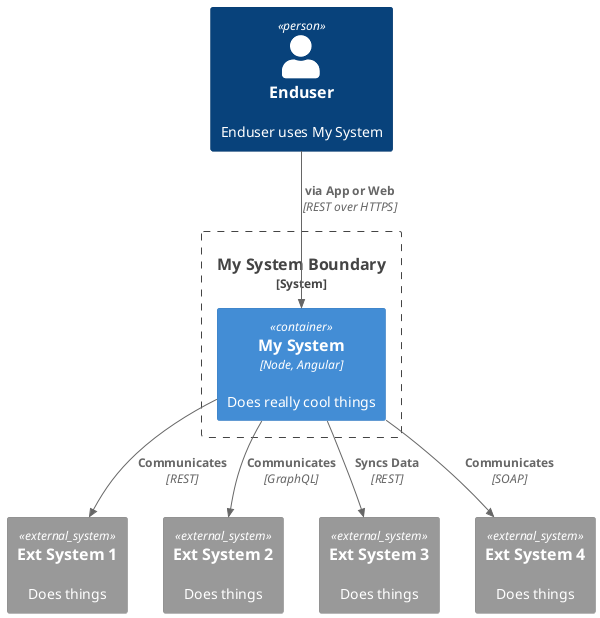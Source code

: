 
@startuml
!include <C4/C4_Container>


!unquoted procedure Person()
  Person(personAlias, "Enduser", "Enduser uses My System")
!endfunction

!unquoted procedure BOUNDARY()
  System_Boundary(ms, "My System Boundary") {
    Container(mysystem, "My System", "Node, Angular", "Does really cool things")
  }
!endfunction

!unquoted procedure EXTSYSTEMS()
  System_Ext(sys_ext1, "Ext System 1", "Does things")
  System_Ext(sys_ext2, "Ext System 2", "Does things")
  System_Ext(sys_ext3, "Ext System 3", "Does things")
  System_Ext(sys_ext4, "Ext System 4", "Does things")
!endfunction

' Echo the persons
Person()
' The PB system context
BOUNDARY()
' echo the external systems
EXTSYSTEMS()

' Relationships
Rel(personAlias, mysystem, "via App or Web", "REST over HTTPS")
Rel(mysystem, sys_ext1, "Communicates", "REST")
Rel(mysystem, sys_ext2, "Communicates","GraphQL")
Rel(mysystem, sys_ext3, "Syncs Data", "REST")
Rel(mysystem, sys_ext4, "Communicates", "SOAP")

@enduml
